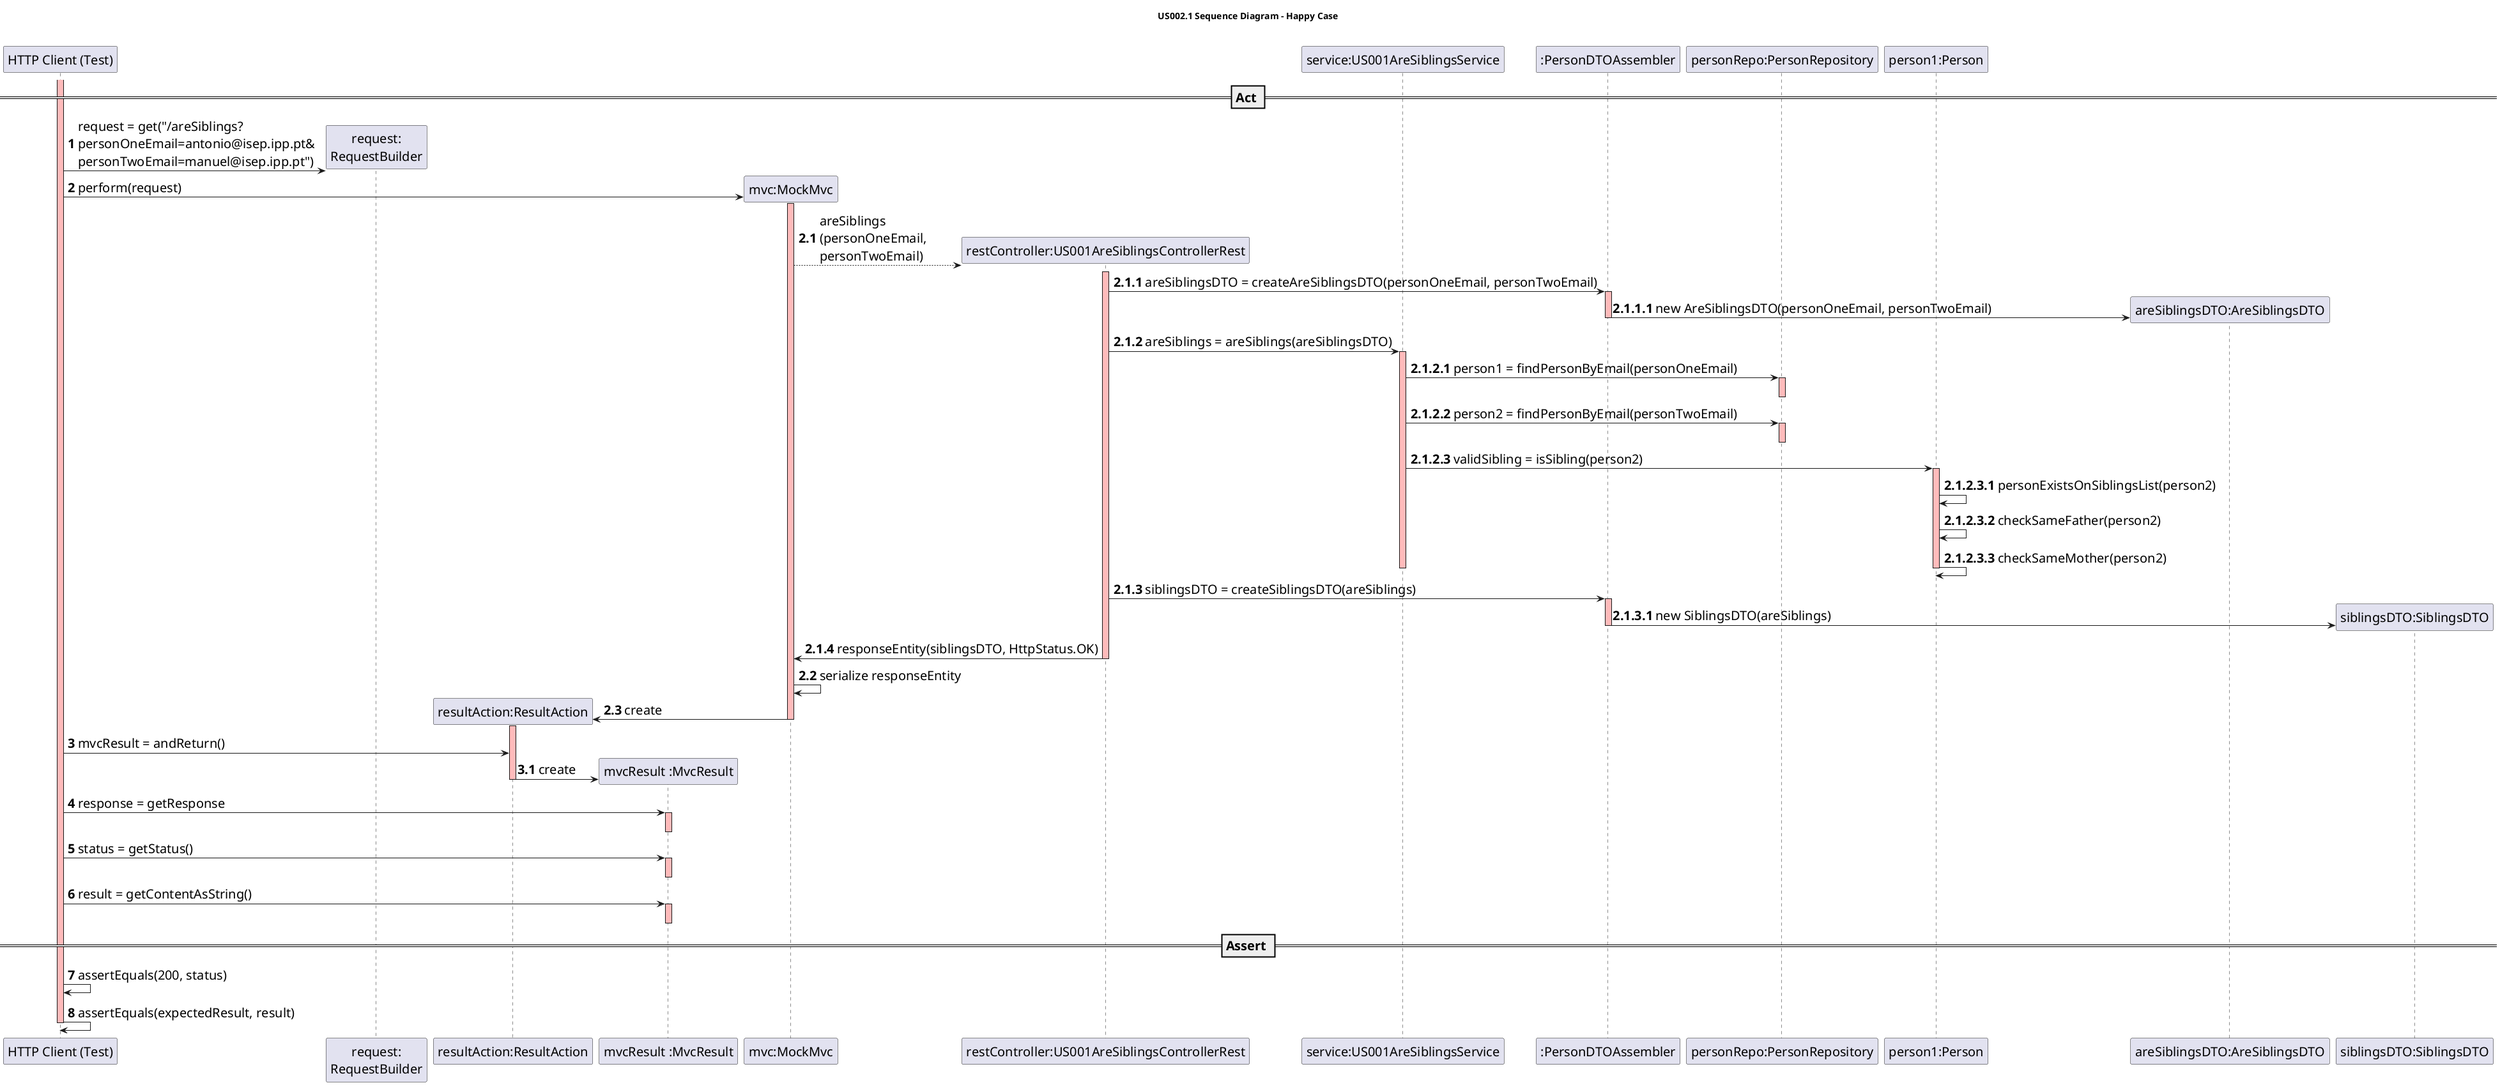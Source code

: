 @startuml

skinparam DefaultFontSize 20

title US002.1 Sequence Diagram - Happy Case

participant "HTTP Client (Test)"
participant "request:\nRequestBuilder"
participant "resultAction:ResultAction"
participant "mvcResult :MvcResult"
participant "mvc:MockMvc"
participant "restController:US001AreSiblingsControllerRest"
participant "service:US001AreSiblingsService"
participant ":PersonDTOAssembler"
participant "personRepo:PersonRepository"
participant "person1:Person"

autonumber
activate "HTTP Client (Test)" #FFBBBB

== Act ==

create "request:\nRequestBuilder"
"HTTP Client (Test)" -> "request:\nRequestBuilder" : request = get("/areSiblings?\npersonOneEmail=antonio@isep.ipp.pt&\npersonTwoEmail=manuel@isep.ipp.pt")

create "mvc:MockMvc"
"HTTP Client (Test)" -> "mvc:MockMvc" : perform(request)
activate "mvc:MockMvc"  #FFBBBB

autonumber 2.1
create "restController:US001AreSiblingsControllerRest"
"mvc:MockMvc"-->"restController:US001AreSiblingsControllerRest" :areSiblings\n(personOneEmail, \npersonTwoEmail)

autonumber 2.1.1
activate "restController:US001AreSiblingsControllerRest" #FFBBBB
"restController:US001AreSiblingsControllerRest" -> ":PersonDTOAssembler": areSiblingsDTO = createAreSiblingsDTO(personOneEmail, personTwoEmail)

autonumber 2.1.1.1
create "areSiblingsDTO:AreSiblingsDTO"
activate ":PersonDTOAssembler" #FFBBBB
":PersonDTOAssembler" -> "areSiblingsDTO:AreSiblingsDTO":  new AreSiblingsDTO(personOneEmail, personTwoEmail)
deactivate ":PersonDTOAssembler"

autonumber 2.1.2
"restController:US001AreSiblingsControllerRest" -> "service:US001AreSiblingsService": areSiblings = areSiblings(areSiblingsDTO)
activate "service:US001AreSiblingsService" #FFBBBB

autonumber 2.1.2.1
"service:US001AreSiblingsService" -> "personRepo:PersonRepository" : person1 = findPersonByEmail(personOneEmail)
activate "personRepo:PersonRepository" #FFBBBB
deactivate "personRepo:PersonRepository"

"service:US001AreSiblingsService" -> "personRepo:PersonRepository" : person2 = findPersonByEmail(personTwoEmail)
activate "personRepo:PersonRepository" #FFBBBB
deactivate "personRepo:PersonRepository"

"service:US001AreSiblingsService" -> "person1:Person" : validSibling = isSibling(person2)
activate "person1:Person" #FFBBBB

autonumber 2.1.2.3.1
"person1:Person" -> "person1:Person" :  personExistsOnSiblingsList(person2)
"person1:Person" -> "person1:Person" :  checkSameFather(person2)
"person1:Person" -> "person1:Person" :  checkSameMother(person2)

deactivate "person1:Person"
deactivate "service:US001AreSiblingsService"

autonumber 2.1.3
"restController:US001AreSiblingsControllerRest" -> ":PersonDTOAssembler": siblingsDTO = createSiblingsDTO(areSiblings)
activate ":PersonDTOAssembler" #FFBBBB
create "siblingsDTO:SiblingsDTO"

autonumber 2.1.3.1
":PersonDTOAssembler" -> "siblingsDTO:SiblingsDTO": new SiblingsDTO(areSiblings)
deactivate ":PersonDTOAssembler"

autonumber 2.1.4
"restController:US001AreSiblingsControllerRest" -> "mvc:MockMvc": responseEntity(siblingsDTO, HttpStatus.OK)
deactivate "restController:US001AreSiblingsControllerRest"

autonumber 2.2
"mvc:MockMvc" -> "mvc:MockMvc": serialize responseEntity

autonumber 2.3
create "resultAction:ResultAction"
"mvc:MockMvc" -> "resultAction:ResultAction" : create
activate "resultAction:ResultAction" #FFBBBB
deactivate "mvc:MockMvc"

autonumber 3

"HTTP Client (Test)" -> "resultAction:ResultAction" : mvcResult = andReturn()

create "mvcResult :MvcResult"
autonumber 3.1
"resultAction:ResultAction" -> "mvcResult :MvcResult" : create
deactivate "resultAction:ResultAction"

autonumber 4
"HTTP Client (Test)" -> "mvcResult :MvcResult" : response = getResponse
activate "mvcResult :MvcResult" #FFBBBB
deactivate "mvcResult :MvcResult"

"HTTP Client (Test)" -> "mvcResult :MvcResult" : status = getStatus()
activate "mvcResult :MvcResult" #FFBBBB
deactivate "mvcResult :MvcResult"

"HTTP Client (Test)" -> "mvcResult :MvcResult" : result = getContentAsString()
activate "mvcResult :MvcResult" #FFBBBB
deactivate "mvcResult :MvcResult"

== Assert ==
"HTTP Client (Test)" -> "HTTP Client (Test)" : assertEquals(200, status)
"HTTP Client (Test)" -> "HTTP Client (Test)" : assertEquals(expectedResult, result)
deactivate "HTTP Client (Test)"

@enduml

